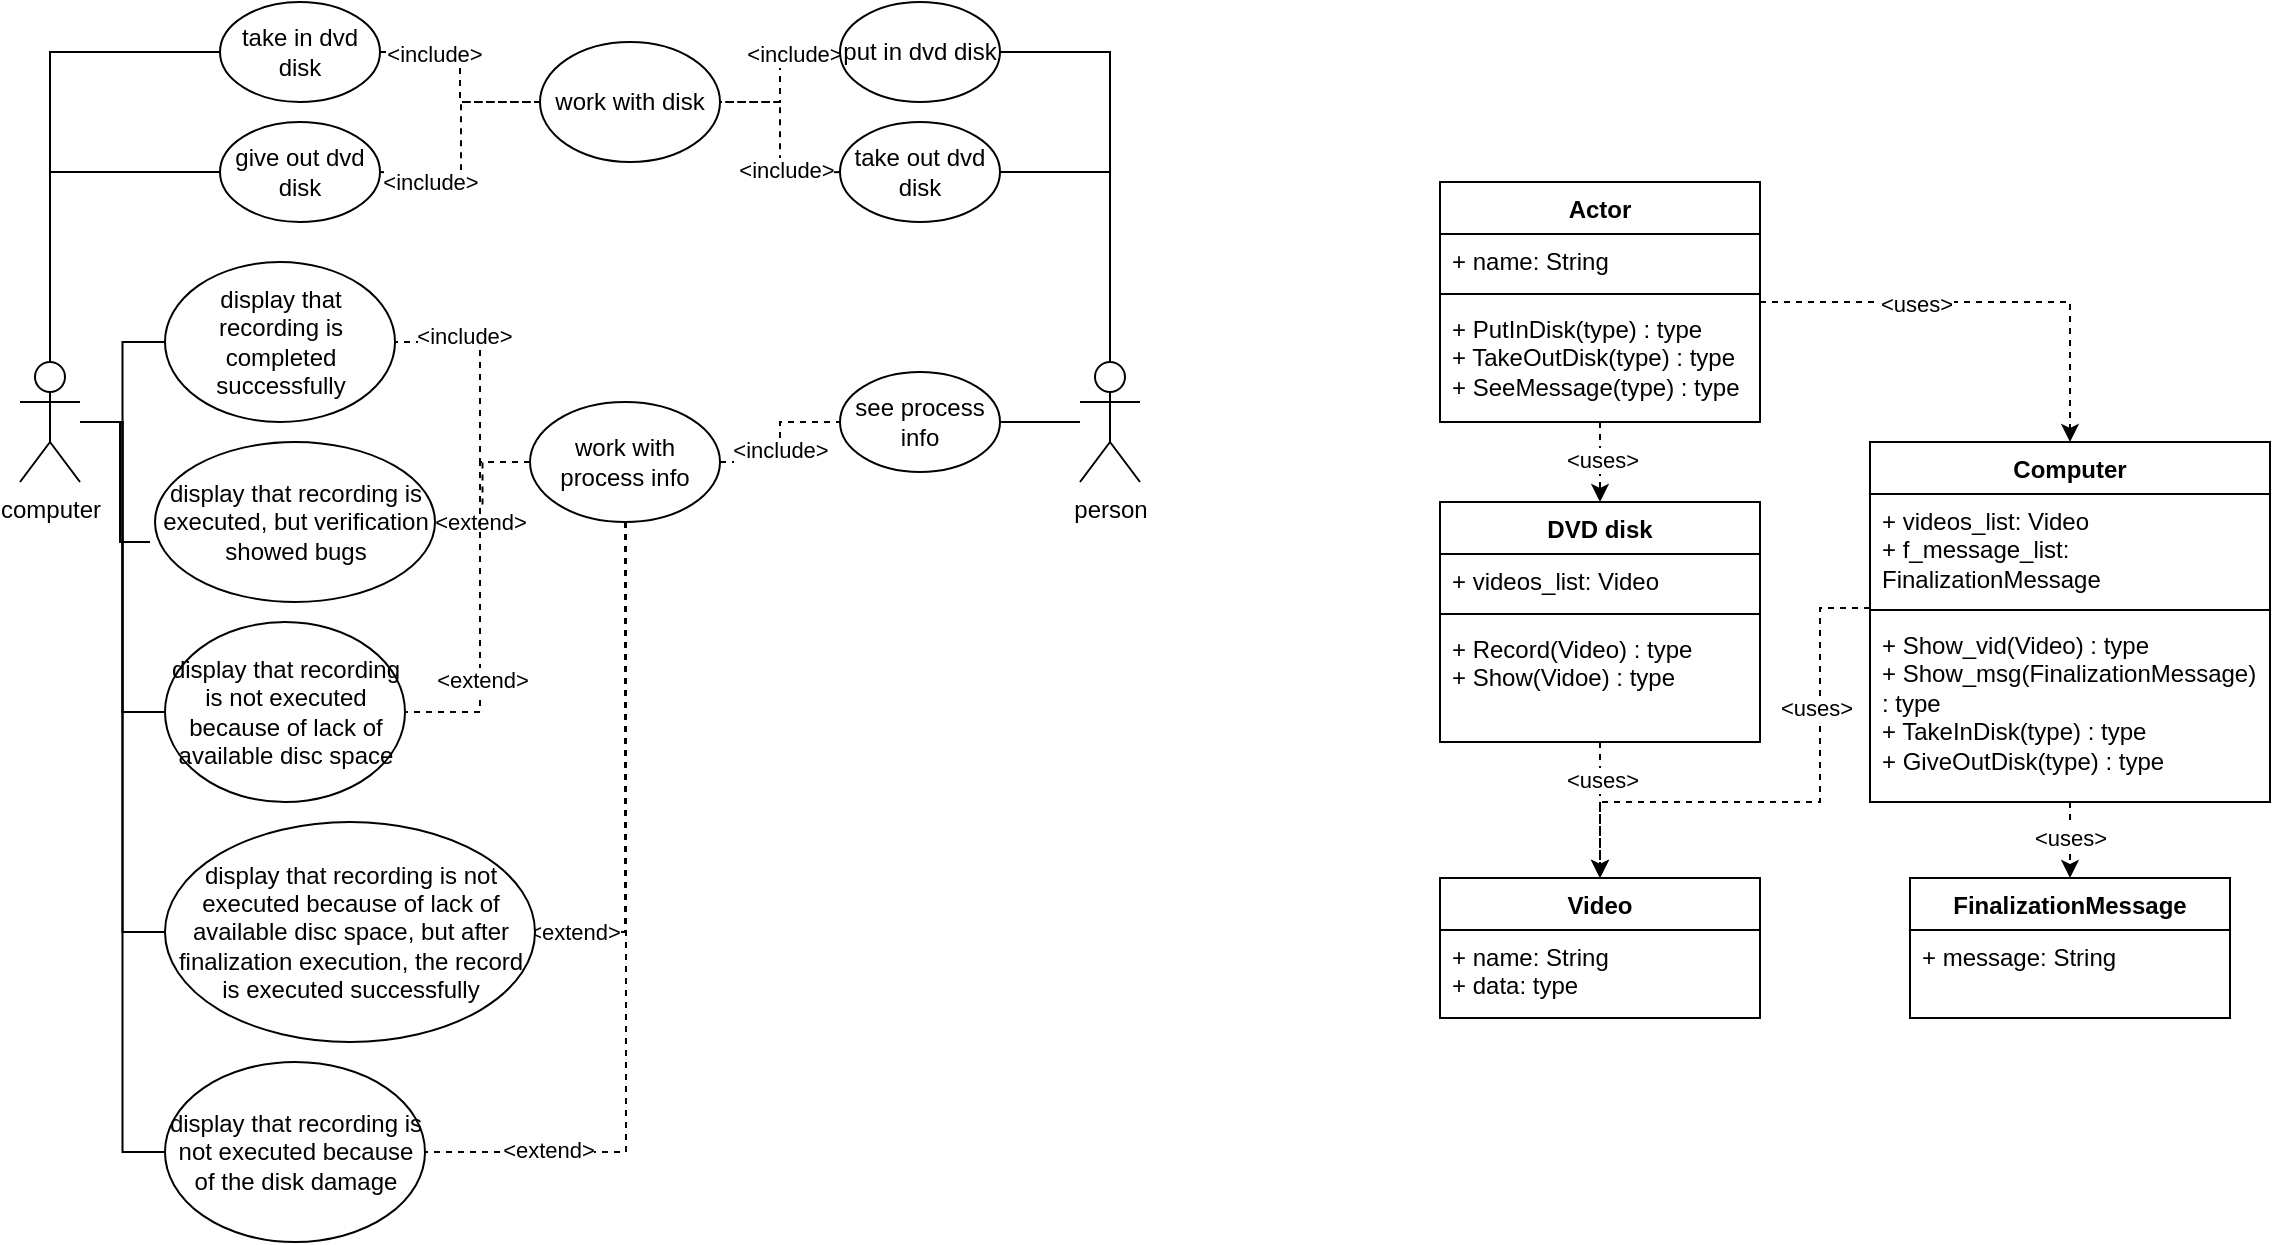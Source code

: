 <mxfile version="23.0.2" type="github">
  <diagram name="Page-1" id="Rd1XftkOouGfWtPl2LVk">
    <mxGraphModel dx="1687" dy="918" grid="1" gridSize="10" guides="1" tooltips="1" connect="1" arrows="1" fold="1" page="1" pageScale="1" pageWidth="850" pageHeight="1100" math="0" shadow="0">
      <root>
        <mxCell id="0" />
        <mxCell id="1" parent="0" />
        <mxCell id="f8p8U3fqvombOUlkbj62-29" style="edgeStyle=orthogonalEdgeStyle;rounded=0;orthogonalLoop=1;jettySize=auto;html=1;entryX=0;entryY=0.5;entryDx=0;entryDy=0;endArrow=none;endFill=0;" edge="1" parent="1" source="f8p8U3fqvombOUlkbj62-1" target="f8p8U3fqvombOUlkbj62-3">
          <mxGeometry relative="1" as="geometry">
            <Array as="points">
              <mxPoint x="25" y="165" />
            </Array>
          </mxGeometry>
        </mxCell>
        <mxCell id="f8p8U3fqvombOUlkbj62-31" style="edgeStyle=orthogonalEdgeStyle;rounded=0;orthogonalLoop=1;jettySize=auto;html=1;entryX=0;entryY=0.5;entryDx=0;entryDy=0;endArrow=none;endFill=0;" edge="1" parent="1" source="f8p8U3fqvombOUlkbj62-1" target="f8p8U3fqvombOUlkbj62-5">
          <mxGeometry relative="1" as="geometry">
            <Array as="points">
              <mxPoint x="25" y="225" />
            </Array>
          </mxGeometry>
        </mxCell>
        <mxCell id="f8p8U3fqvombOUlkbj62-34" style="edgeStyle=orthogonalEdgeStyle;rounded=0;orthogonalLoop=1;jettySize=auto;html=1;entryX=0;entryY=0.5;entryDx=0;entryDy=0;endArrow=none;endFill=0;" edge="1" parent="1" source="f8p8U3fqvombOUlkbj62-1" target="f8p8U3fqvombOUlkbj62-22">
          <mxGeometry relative="1" as="geometry" />
        </mxCell>
        <mxCell id="f8p8U3fqvombOUlkbj62-35" style="edgeStyle=orthogonalEdgeStyle;rounded=0;orthogonalLoop=1;jettySize=auto;html=1;entryX=0;entryY=0.5;entryDx=0;entryDy=0;endArrow=none;endFill=0;" edge="1" parent="1" source="f8p8U3fqvombOUlkbj62-1" target="f8p8U3fqvombOUlkbj62-23">
          <mxGeometry relative="1" as="geometry" />
        </mxCell>
        <mxCell id="f8p8U3fqvombOUlkbj62-36" style="edgeStyle=orthogonalEdgeStyle;rounded=0;orthogonalLoop=1;jettySize=auto;html=1;entryX=0;entryY=0.5;entryDx=0;entryDy=0;endArrow=none;endFill=0;" edge="1" parent="1" source="f8p8U3fqvombOUlkbj62-1" target="f8p8U3fqvombOUlkbj62-24">
          <mxGeometry relative="1" as="geometry" />
        </mxCell>
        <mxCell id="f8p8U3fqvombOUlkbj62-38" style="edgeStyle=orthogonalEdgeStyle;rounded=0;orthogonalLoop=1;jettySize=auto;html=1;entryX=0;entryY=0.5;entryDx=0;entryDy=0;endArrow=none;endFill=0;" edge="1" parent="1" source="f8p8U3fqvombOUlkbj62-1" target="f8p8U3fqvombOUlkbj62-21">
          <mxGeometry relative="1" as="geometry" />
        </mxCell>
        <mxCell id="f8p8U3fqvombOUlkbj62-1" value="computer" style="shape=umlActor;verticalLabelPosition=bottom;verticalAlign=top;html=1;outlineConnect=0;" vertex="1" parent="1">
          <mxGeometry x="10" y="320" width="30" height="60" as="geometry" />
        </mxCell>
        <mxCell id="f8p8U3fqvombOUlkbj62-2" value="work with disk" style="ellipse;whiteSpace=wrap;html=1;" vertex="1" parent="1">
          <mxGeometry x="270" y="160" width="90" height="60" as="geometry" />
        </mxCell>
        <mxCell id="f8p8U3fqvombOUlkbj62-10" style="edgeStyle=orthogonalEdgeStyle;rounded=0;orthogonalLoop=1;jettySize=auto;html=1;entryX=0;entryY=0.5;entryDx=0;entryDy=0;endArrow=none;endFill=0;dashed=1;" edge="1" parent="1" source="f8p8U3fqvombOUlkbj62-3" target="f8p8U3fqvombOUlkbj62-2">
          <mxGeometry relative="1" as="geometry" />
        </mxCell>
        <mxCell id="f8p8U3fqvombOUlkbj62-12" value="&amp;lt;include&amp;gt;" style="edgeLabel;html=1;align=center;verticalAlign=middle;resizable=0;points=[];" vertex="1" connectable="0" parent="f8p8U3fqvombOUlkbj62-10">
          <mxGeometry x="-0.486" y="-1" relative="1" as="geometry">
            <mxPoint as="offset" />
          </mxGeometry>
        </mxCell>
        <mxCell id="f8p8U3fqvombOUlkbj62-3" value="take in dvd disk" style="ellipse;whiteSpace=wrap;html=1;" vertex="1" parent="1">
          <mxGeometry x="110" y="140" width="80" height="50" as="geometry" />
        </mxCell>
        <mxCell id="f8p8U3fqvombOUlkbj62-11" style="edgeStyle=orthogonalEdgeStyle;rounded=0;orthogonalLoop=1;jettySize=auto;html=1;entryX=0;entryY=0.5;entryDx=0;entryDy=0;endArrow=none;endFill=0;dashed=1;" edge="1" parent="1" target="f8p8U3fqvombOUlkbj62-2">
          <mxGeometry relative="1" as="geometry">
            <mxPoint x="190.0" y="225.059" as="sourcePoint" />
          </mxGeometry>
        </mxCell>
        <mxCell id="f8p8U3fqvombOUlkbj62-13" value="&amp;lt;include&amp;gt;" style="edgeLabel;html=1;align=center;verticalAlign=middle;resizable=0;points=[];" vertex="1" connectable="0" parent="f8p8U3fqvombOUlkbj62-11">
          <mxGeometry x="-0.565" y="-4" relative="1" as="geometry">
            <mxPoint as="offset" />
          </mxGeometry>
        </mxCell>
        <mxCell id="f8p8U3fqvombOUlkbj62-5" value="give out dvd disk" style="ellipse;whiteSpace=wrap;html=1;" vertex="1" parent="1">
          <mxGeometry x="110" y="200" width="80" height="50" as="geometry" />
        </mxCell>
        <mxCell id="f8p8U3fqvombOUlkbj62-15" style="edgeStyle=orthogonalEdgeStyle;rounded=0;orthogonalLoop=1;jettySize=auto;html=1;entryX=1;entryY=0.5;entryDx=0;entryDy=0;endArrow=none;endFill=0;dashed=1;" edge="1" parent="1" target="f8p8U3fqvombOUlkbj62-2">
          <mxGeometry relative="1" as="geometry">
            <mxPoint x="420.0" y="225.059" as="sourcePoint" />
          </mxGeometry>
        </mxCell>
        <mxCell id="f8p8U3fqvombOUlkbj62-17" value="&amp;lt;include&amp;gt;" style="edgeLabel;html=1;align=center;verticalAlign=middle;resizable=0;points=[];" vertex="1" connectable="0" parent="f8p8U3fqvombOUlkbj62-15">
          <mxGeometry x="-0.432" y="-2" relative="1" as="geometry">
            <mxPoint as="offset" />
          </mxGeometry>
        </mxCell>
        <mxCell id="f8p8U3fqvombOUlkbj62-7" value="take out dvd disk" style="ellipse;whiteSpace=wrap;html=1;" vertex="1" parent="1">
          <mxGeometry x="420" y="200" width="80" height="50" as="geometry" />
        </mxCell>
        <mxCell id="f8p8U3fqvombOUlkbj62-14" style="edgeStyle=orthogonalEdgeStyle;rounded=0;orthogonalLoop=1;jettySize=auto;html=1;entryX=1;entryY=0.5;entryDx=0;entryDy=0;endArrow=none;endFill=0;dashed=1;" edge="1" parent="1" source="f8p8U3fqvombOUlkbj62-8" target="f8p8U3fqvombOUlkbj62-2">
          <mxGeometry relative="1" as="geometry" />
        </mxCell>
        <mxCell id="f8p8U3fqvombOUlkbj62-16" value="&amp;lt;include&amp;gt;" style="edgeLabel;html=1;align=center;verticalAlign=middle;resizable=0;points=[];" vertex="1" connectable="0" parent="f8p8U3fqvombOUlkbj62-14">
          <mxGeometry x="-0.459" y="1" relative="1" as="geometry">
            <mxPoint as="offset" />
          </mxGeometry>
        </mxCell>
        <mxCell id="f8p8U3fqvombOUlkbj62-8" value="put in dvd disk" style="ellipse;whiteSpace=wrap;html=1;" vertex="1" parent="1">
          <mxGeometry x="420" y="140" width="80" height="50" as="geometry" />
        </mxCell>
        <mxCell id="f8p8U3fqvombOUlkbj62-56" style="edgeStyle=orthogonalEdgeStyle;rounded=0;orthogonalLoop=1;jettySize=auto;html=1;entryX=1;entryY=0.5;entryDx=0;entryDy=0;endArrow=none;endFill=0;" edge="1" parent="1" source="f8p8U3fqvombOUlkbj62-18" target="f8p8U3fqvombOUlkbj62-8">
          <mxGeometry relative="1" as="geometry">
            <Array as="points">
              <mxPoint x="555" y="165" />
            </Array>
          </mxGeometry>
        </mxCell>
        <mxCell id="f8p8U3fqvombOUlkbj62-57" style="edgeStyle=orthogonalEdgeStyle;rounded=0;orthogonalLoop=1;jettySize=auto;html=1;entryX=1;entryY=0.5;entryDx=0;entryDy=0;endArrow=none;endFill=0;" edge="1" parent="1" source="f8p8U3fqvombOUlkbj62-18" target="f8p8U3fqvombOUlkbj62-7">
          <mxGeometry relative="1" as="geometry">
            <Array as="points">
              <mxPoint x="555" y="225" />
            </Array>
          </mxGeometry>
        </mxCell>
        <mxCell id="f8p8U3fqvombOUlkbj62-18" value="person" style="shape=umlActor;verticalLabelPosition=bottom;verticalAlign=top;html=1;outlineConnect=0;" vertex="1" parent="1">
          <mxGeometry x="540" y="320" width="30" height="60" as="geometry" />
        </mxCell>
        <mxCell id="f8p8U3fqvombOUlkbj62-41" style="edgeStyle=orthogonalEdgeStyle;rounded=0;orthogonalLoop=1;jettySize=auto;html=1;entryX=0;entryY=0.5;entryDx=0;entryDy=0;endArrow=none;endFill=0;dashed=1;" edge="1" parent="1" source="f8p8U3fqvombOUlkbj62-19" target="f8p8U3fqvombOUlkbj62-26">
          <mxGeometry relative="1" as="geometry" />
        </mxCell>
        <mxCell id="f8p8U3fqvombOUlkbj62-43" value="&amp;lt;include&amp;gt;" style="edgeLabel;html=1;align=center;verticalAlign=middle;resizable=0;points=[];" vertex="1" connectable="0" parent="f8p8U3fqvombOUlkbj62-41">
          <mxGeometry x="-0.085" relative="1" as="geometry">
            <mxPoint as="offset" />
          </mxGeometry>
        </mxCell>
        <mxCell id="f8p8U3fqvombOUlkbj62-44" style="edgeStyle=orthogonalEdgeStyle;rounded=0;orthogonalLoop=1;jettySize=auto;html=1;entryX=1;entryY=0.5;entryDx=0;entryDy=0;endArrow=none;endFill=0;dashed=1;" edge="1" parent="1" source="f8p8U3fqvombOUlkbj62-19" target="f8p8U3fqvombOUlkbj62-21">
          <mxGeometry relative="1" as="geometry">
            <Array as="points">
              <mxPoint x="240" y="370" />
              <mxPoint x="240" y="310" />
            </Array>
          </mxGeometry>
        </mxCell>
        <mxCell id="f8p8U3fqvombOUlkbj62-54" value="&amp;lt;include&amp;gt;" style="edgeLabel;html=1;align=center;verticalAlign=middle;resizable=0;points=[];" vertex="1" connectable="0" parent="f8p8U3fqvombOUlkbj62-44">
          <mxGeometry x="0.486" y="-3" relative="1" as="geometry">
            <mxPoint x="1" as="offset" />
          </mxGeometry>
        </mxCell>
        <mxCell id="f8p8U3fqvombOUlkbj62-45" style="edgeStyle=orthogonalEdgeStyle;rounded=0;orthogonalLoop=1;jettySize=auto;html=1;entryX=1;entryY=0.5;entryDx=0;entryDy=0;endArrow=none;endFill=0;dashed=1;" edge="1" parent="1" source="f8p8U3fqvombOUlkbj62-19" target="f8p8U3fqvombOUlkbj62-25">
          <mxGeometry relative="1" as="geometry" />
        </mxCell>
        <mxCell id="f8p8U3fqvombOUlkbj62-53" value="&amp;lt;extend&amp;gt;" style="edgeLabel;html=1;align=center;verticalAlign=middle;resizable=0;points=[];" vertex="1" connectable="0" parent="f8p8U3fqvombOUlkbj62-45">
          <mxGeometry x="0.611" y="5" relative="1" as="geometry">
            <mxPoint x="7" y="-5" as="offset" />
          </mxGeometry>
        </mxCell>
        <mxCell id="f8p8U3fqvombOUlkbj62-46" style="edgeStyle=orthogonalEdgeStyle;rounded=0;orthogonalLoop=1;jettySize=auto;html=1;entryX=1;entryY=0.5;entryDx=0;entryDy=0;endArrow=none;endFill=0;dashed=1;" edge="1" parent="1" source="f8p8U3fqvombOUlkbj62-19" target="f8p8U3fqvombOUlkbj62-22">
          <mxGeometry relative="1" as="geometry">
            <Array as="points">
              <mxPoint x="240" y="370" />
              <mxPoint x="240" y="495" />
            </Array>
          </mxGeometry>
        </mxCell>
        <mxCell id="f8p8U3fqvombOUlkbj62-55" value="&amp;lt;extend&amp;gt;" style="edgeLabel;html=1;align=center;verticalAlign=middle;resizable=0;points=[];" vertex="1" connectable="0" parent="f8p8U3fqvombOUlkbj62-46">
          <mxGeometry x="0.426" y="1" relative="1" as="geometry">
            <mxPoint as="offset" />
          </mxGeometry>
        </mxCell>
        <mxCell id="f8p8U3fqvombOUlkbj62-47" style="edgeStyle=orthogonalEdgeStyle;rounded=0;orthogonalLoop=1;jettySize=auto;html=1;entryX=1;entryY=0.5;entryDx=0;entryDy=0;endArrow=none;endFill=0;dashed=1;" edge="1" parent="1" source="f8p8U3fqvombOUlkbj62-19" target="f8p8U3fqvombOUlkbj62-23">
          <mxGeometry relative="1" as="geometry" />
        </mxCell>
        <mxCell id="f8p8U3fqvombOUlkbj62-51" value="&amp;lt;extend&amp;gt;" style="edgeLabel;html=1;align=center;verticalAlign=middle;resizable=0;points=[];" vertex="1" connectable="0" parent="f8p8U3fqvombOUlkbj62-47">
          <mxGeometry x="0.846" relative="1" as="geometry">
            <mxPoint as="offset" />
          </mxGeometry>
        </mxCell>
        <mxCell id="f8p8U3fqvombOUlkbj62-48" style="edgeStyle=orthogonalEdgeStyle;rounded=0;orthogonalLoop=1;jettySize=auto;html=1;entryX=1;entryY=0.5;entryDx=0;entryDy=0;endArrow=none;endFill=0;dashed=1;" edge="1" parent="1" target="f8p8U3fqvombOUlkbj62-24">
          <mxGeometry relative="1" as="geometry">
            <mxPoint x="313" y="400" as="sourcePoint" />
            <Array as="points">
              <mxPoint x="313" y="715" />
            </Array>
          </mxGeometry>
        </mxCell>
        <mxCell id="f8p8U3fqvombOUlkbj62-50" value="&amp;lt;extend&amp;gt;" style="edgeLabel;html=1;align=center;verticalAlign=middle;resizable=0;points=[];" vertex="1" connectable="0" parent="f8p8U3fqvombOUlkbj62-48">
          <mxGeometry x="0.705" y="-1" relative="1" as="geometry">
            <mxPoint as="offset" />
          </mxGeometry>
        </mxCell>
        <mxCell id="f8p8U3fqvombOUlkbj62-19" value="work with process info" style="ellipse;whiteSpace=wrap;html=1;" vertex="1" parent="1">
          <mxGeometry x="265" y="340" width="95" height="60" as="geometry" />
        </mxCell>
        <mxCell id="f8p8U3fqvombOUlkbj62-21" value="display that recording is completed successfully" style="ellipse;whiteSpace=wrap;html=1;" vertex="1" parent="1">
          <mxGeometry x="82.5" y="270" width="115" height="80" as="geometry" />
        </mxCell>
        <mxCell id="f8p8U3fqvombOUlkbj62-22" value="display that recording is not executed because of lack of available disc space" style="ellipse;whiteSpace=wrap;html=1;" vertex="1" parent="1">
          <mxGeometry x="82.5" y="450" width="120" height="90" as="geometry" />
        </mxCell>
        <mxCell id="f8p8U3fqvombOUlkbj62-23" value="display that recording is not executed because of lack of available disc space, but after finalization execution, the record is executed successfully" style="ellipse;whiteSpace=wrap;html=1;" vertex="1" parent="1">
          <mxGeometry x="82.5" y="550" width="185" height="110" as="geometry" />
        </mxCell>
        <mxCell id="f8p8U3fqvombOUlkbj62-24" value="display that recording is not executed because of the disk damage" style="ellipse;whiteSpace=wrap;html=1;" vertex="1" parent="1">
          <mxGeometry x="82.5" y="670" width="130" height="90" as="geometry" />
        </mxCell>
        <mxCell id="f8p8U3fqvombOUlkbj62-25" value="display that recording is executed, but verification showed bugs" style="ellipse;whiteSpace=wrap;html=1;" vertex="1" parent="1">
          <mxGeometry x="77.5" y="360" width="140" height="80" as="geometry" />
        </mxCell>
        <mxCell id="f8p8U3fqvombOUlkbj62-40" style="edgeStyle=orthogonalEdgeStyle;rounded=0;orthogonalLoop=1;jettySize=auto;html=1;endArrow=none;endFill=0;" edge="1" parent="1" source="f8p8U3fqvombOUlkbj62-26" target="f8p8U3fqvombOUlkbj62-18">
          <mxGeometry relative="1" as="geometry" />
        </mxCell>
        <mxCell id="f8p8U3fqvombOUlkbj62-26" value="see process info" style="ellipse;whiteSpace=wrap;html=1;" vertex="1" parent="1">
          <mxGeometry x="420" y="325" width="80" height="50" as="geometry" />
        </mxCell>
        <mxCell id="f8p8U3fqvombOUlkbj62-37" style="edgeStyle=orthogonalEdgeStyle;rounded=0;orthogonalLoop=1;jettySize=auto;html=1;entryX=-0.018;entryY=0.625;entryDx=0;entryDy=0;entryPerimeter=0;endArrow=none;endFill=0;" edge="1" parent="1" source="f8p8U3fqvombOUlkbj62-1" target="f8p8U3fqvombOUlkbj62-25">
          <mxGeometry relative="1" as="geometry">
            <Array as="points">
              <mxPoint x="60" y="350" />
              <mxPoint x="60" y="410" />
            </Array>
          </mxGeometry>
        </mxCell>
        <mxCell id="f8p8U3fqvombOUlkbj62-68" style="edgeStyle=orthogonalEdgeStyle;rounded=0;orthogonalLoop=1;jettySize=auto;html=1;entryX=0.5;entryY=0;entryDx=0;entryDy=0;dashed=1;" edge="1" parent="1" source="f8p8U3fqvombOUlkbj62-60" target="f8p8U3fqvombOUlkbj62-64">
          <mxGeometry relative="1" as="geometry" />
        </mxCell>
        <mxCell id="f8p8U3fqvombOUlkbj62-69" value="&amp;lt;uses&amp;gt;" style="edgeLabel;html=1;align=center;verticalAlign=middle;resizable=0;points=[];" vertex="1" connectable="0" parent="f8p8U3fqvombOUlkbj62-68">
          <mxGeometry x="-0.082" y="1" relative="1" as="geometry">
            <mxPoint y="-12" as="offset" />
          </mxGeometry>
        </mxCell>
        <mxCell id="f8p8U3fqvombOUlkbj62-60" value="DVD disk" style="swimlane;fontStyle=1;align=center;verticalAlign=top;childLayout=stackLayout;horizontal=1;startSize=26;horizontalStack=0;resizeParent=1;resizeParentMax=0;resizeLast=0;collapsible=1;marginBottom=0;whiteSpace=wrap;html=1;" vertex="1" parent="1">
          <mxGeometry x="720" y="390" width="160" height="120" as="geometry" />
        </mxCell>
        <mxCell id="f8p8U3fqvombOUlkbj62-61" value="+ videos_list: Video" style="text;strokeColor=none;fillColor=none;align=left;verticalAlign=top;spacingLeft=4;spacingRight=4;overflow=hidden;rotatable=0;points=[[0,0.5],[1,0.5]];portConstraint=eastwest;whiteSpace=wrap;html=1;" vertex="1" parent="f8p8U3fqvombOUlkbj62-60">
          <mxGeometry y="26" width="160" height="26" as="geometry" />
        </mxCell>
        <mxCell id="f8p8U3fqvombOUlkbj62-62" value="" style="line;strokeWidth=1;fillColor=none;align=left;verticalAlign=middle;spacingTop=-1;spacingLeft=3;spacingRight=3;rotatable=0;labelPosition=right;points=[];portConstraint=eastwest;strokeColor=inherit;" vertex="1" parent="f8p8U3fqvombOUlkbj62-60">
          <mxGeometry y="52" width="160" height="8" as="geometry" />
        </mxCell>
        <mxCell id="f8p8U3fqvombOUlkbj62-63" value="+ Record(Video) : type&lt;br&gt;+ Show(Vidoe) : type" style="text;strokeColor=none;fillColor=none;align=left;verticalAlign=top;spacingLeft=4;spacingRight=4;overflow=hidden;rotatable=0;points=[[0,0.5],[1,0.5]];portConstraint=eastwest;whiteSpace=wrap;html=1;" vertex="1" parent="f8p8U3fqvombOUlkbj62-60">
          <mxGeometry y="60" width="160" height="60" as="geometry" />
        </mxCell>
        <mxCell id="f8p8U3fqvombOUlkbj62-64" value="Video" style="swimlane;fontStyle=1;align=center;verticalAlign=top;childLayout=stackLayout;horizontal=1;startSize=26;horizontalStack=0;resizeParent=1;resizeParentMax=0;resizeLast=0;collapsible=1;marginBottom=0;whiteSpace=wrap;html=1;" vertex="1" parent="1">
          <mxGeometry x="720" y="578" width="160" height="70" as="geometry" />
        </mxCell>
        <mxCell id="f8p8U3fqvombOUlkbj62-65" value="+ name: String&lt;br&gt;+ data: type" style="text;strokeColor=none;fillColor=none;align=left;verticalAlign=top;spacingLeft=4;spacingRight=4;overflow=hidden;rotatable=0;points=[[0,0.5],[1,0.5]];portConstraint=eastwest;whiteSpace=wrap;html=1;" vertex="1" parent="f8p8U3fqvombOUlkbj62-64">
          <mxGeometry y="26" width="160" height="44" as="geometry" />
        </mxCell>
        <mxCell id="f8p8U3fqvombOUlkbj62-78" style="edgeStyle=orthogonalEdgeStyle;rounded=0;orthogonalLoop=1;jettySize=auto;html=1;entryX=0.5;entryY=0;entryDx=0;entryDy=0;dashed=1;" edge="1" parent="1" source="f8p8U3fqvombOUlkbj62-71" target="f8p8U3fqvombOUlkbj62-76">
          <mxGeometry relative="1" as="geometry" />
        </mxCell>
        <mxCell id="f8p8U3fqvombOUlkbj62-79" value="&amp;lt;uses&amp;gt;" style="edgeLabel;html=1;align=center;verticalAlign=middle;resizable=0;points=[];" vertex="1" connectable="0" parent="f8p8U3fqvombOUlkbj62-78">
          <mxGeometry x="-0.145" relative="1" as="geometry">
            <mxPoint as="offset" />
          </mxGeometry>
        </mxCell>
        <mxCell id="f8p8U3fqvombOUlkbj62-80" style="edgeStyle=orthogonalEdgeStyle;rounded=0;orthogonalLoop=1;jettySize=auto;html=1;entryX=0.5;entryY=0;entryDx=0;entryDy=0;exitX=0;exitY=0.5;exitDx=0;exitDy=0;dashed=1;" edge="1" parent="1" source="f8p8U3fqvombOUlkbj62-72" target="f8p8U3fqvombOUlkbj62-64">
          <mxGeometry relative="1" as="geometry">
            <Array as="points">
              <mxPoint x="910" y="443" />
              <mxPoint x="910" y="540" />
              <mxPoint x="800" y="540" />
            </Array>
          </mxGeometry>
        </mxCell>
        <mxCell id="f8p8U3fqvombOUlkbj62-81" value="&amp;lt;uses&amp;gt;" style="edgeLabel;html=1;align=center;verticalAlign=middle;resizable=0;points=[];" vertex="1" connectable="0" parent="f8p8U3fqvombOUlkbj62-80">
          <mxGeometry x="-0.304" y="-2" relative="1" as="geometry">
            <mxPoint as="offset" />
          </mxGeometry>
        </mxCell>
        <mxCell id="f8p8U3fqvombOUlkbj62-71" value="Computer" style="swimlane;fontStyle=1;align=center;verticalAlign=top;childLayout=stackLayout;horizontal=1;startSize=26;horizontalStack=0;resizeParent=1;resizeParentMax=0;resizeLast=0;collapsible=1;marginBottom=0;whiteSpace=wrap;html=1;" vertex="1" parent="1">
          <mxGeometry x="935" y="360" width="200" height="180" as="geometry" />
        </mxCell>
        <mxCell id="f8p8U3fqvombOUlkbj62-72" value="+ videos_list: Video&lt;br&gt;+ f_message_list:&amp;nbsp;&lt;br&gt;FinalizationMessage" style="text;strokeColor=none;fillColor=none;align=left;verticalAlign=top;spacingLeft=4;spacingRight=4;overflow=hidden;rotatable=0;points=[[0,0.5],[1,0.5]];portConstraint=eastwest;whiteSpace=wrap;html=1;" vertex="1" parent="f8p8U3fqvombOUlkbj62-71">
          <mxGeometry y="26" width="200" height="54" as="geometry" />
        </mxCell>
        <mxCell id="f8p8U3fqvombOUlkbj62-73" value="" style="line;strokeWidth=1;fillColor=none;align=left;verticalAlign=middle;spacingTop=-1;spacingLeft=3;spacingRight=3;rotatable=0;labelPosition=right;points=[];portConstraint=eastwest;strokeColor=inherit;" vertex="1" parent="f8p8U3fqvombOUlkbj62-71">
          <mxGeometry y="80" width="200" height="8" as="geometry" />
        </mxCell>
        <mxCell id="f8p8U3fqvombOUlkbj62-74" value="+ Show_vid(Video) : type&lt;br&gt;+ Show_msg(FinalizationMessage) : type&lt;br&gt;+ TakeInDisk(type) : type&lt;br&gt;+ GiveOutDisk(type) : type" style="text;strokeColor=none;fillColor=none;align=left;verticalAlign=top;spacingLeft=4;spacingRight=4;overflow=hidden;rotatable=0;points=[[0,0.5],[1,0.5]];portConstraint=eastwest;whiteSpace=wrap;html=1;" vertex="1" parent="f8p8U3fqvombOUlkbj62-71">
          <mxGeometry y="88" width="200" height="92" as="geometry" />
        </mxCell>
        <mxCell id="f8p8U3fqvombOUlkbj62-76" value="FinalizationMessage" style="swimlane;fontStyle=1;align=center;verticalAlign=top;childLayout=stackLayout;horizontal=1;startSize=26;horizontalStack=0;resizeParent=1;resizeParentMax=0;resizeLast=0;collapsible=1;marginBottom=0;whiteSpace=wrap;html=1;" vertex="1" parent="1">
          <mxGeometry x="955" y="578" width="160" height="70" as="geometry" />
        </mxCell>
        <mxCell id="f8p8U3fqvombOUlkbj62-77" value="+ message: String" style="text;strokeColor=none;fillColor=none;align=left;verticalAlign=top;spacingLeft=4;spacingRight=4;overflow=hidden;rotatable=0;points=[[0,0.5],[1,0.5]];portConstraint=eastwest;whiteSpace=wrap;html=1;" vertex="1" parent="f8p8U3fqvombOUlkbj62-76">
          <mxGeometry y="26" width="160" height="44" as="geometry" />
        </mxCell>
        <mxCell id="f8p8U3fqvombOUlkbj62-90" style="edgeStyle=orthogonalEdgeStyle;rounded=0;orthogonalLoop=1;jettySize=auto;html=1;entryX=0.5;entryY=0;entryDx=0;entryDy=0;dashed=1;" edge="1" parent="1" source="f8p8U3fqvombOUlkbj62-86" target="f8p8U3fqvombOUlkbj62-60">
          <mxGeometry relative="1" as="geometry" />
        </mxCell>
        <mxCell id="f8p8U3fqvombOUlkbj62-91" value="&amp;lt;uses&amp;gt;" style="edgeLabel;html=1;align=center;verticalAlign=middle;resizable=0;points=[];" vertex="1" connectable="0" parent="f8p8U3fqvombOUlkbj62-90">
          <mxGeometry x="-0.076" y="1" relative="1" as="geometry">
            <mxPoint as="offset" />
          </mxGeometry>
        </mxCell>
        <mxCell id="f8p8U3fqvombOUlkbj62-92" style="edgeStyle=orthogonalEdgeStyle;rounded=0;orthogonalLoop=1;jettySize=auto;html=1;entryX=0.5;entryY=0;entryDx=0;entryDy=0;dashed=1;" edge="1" parent="1" source="f8p8U3fqvombOUlkbj62-86" target="f8p8U3fqvombOUlkbj62-71">
          <mxGeometry relative="1" as="geometry" />
        </mxCell>
        <mxCell id="f8p8U3fqvombOUlkbj62-94" value="&amp;lt;uses&amp;gt;" style="edgeLabel;html=1;align=center;verticalAlign=middle;resizable=0;points=[];" vertex="1" connectable="0" parent="f8p8U3fqvombOUlkbj62-92">
          <mxGeometry x="-0.309" y="-1" relative="1" as="geometry">
            <mxPoint as="offset" />
          </mxGeometry>
        </mxCell>
        <mxCell id="f8p8U3fqvombOUlkbj62-86" value="Actor" style="swimlane;fontStyle=1;align=center;verticalAlign=top;childLayout=stackLayout;horizontal=1;startSize=26;horizontalStack=0;resizeParent=1;resizeParentMax=0;resizeLast=0;collapsible=1;marginBottom=0;whiteSpace=wrap;html=1;" vertex="1" parent="1">
          <mxGeometry x="720" y="230" width="160" height="120" as="geometry" />
        </mxCell>
        <mxCell id="f8p8U3fqvombOUlkbj62-87" value="+ name: String" style="text;strokeColor=none;fillColor=none;align=left;verticalAlign=top;spacingLeft=4;spacingRight=4;overflow=hidden;rotatable=0;points=[[0,0.5],[1,0.5]];portConstraint=eastwest;whiteSpace=wrap;html=1;" vertex="1" parent="f8p8U3fqvombOUlkbj62-86">
          <mxGeometry y="26" width="160" height="26" as="geometry" />
        </mxCell>
        <mxCell id="f8p8U3fqvombOUlkbj62-88" value="" style="line;strokeWidth=1;fillColor=none;align=left;verticalAlign=middle;spacingTop=-1;spacingLeft=3;spacingRight=3;rotatable=0;labelPosition=right;points=[];portConstraint=eastwest;strokeColor=inherit;" vertex="1" parent="f8p8U3fqvombOUlkbj62-86">
          <mxGeometry y="52" width="160" height="8" as="geometry" />
        </mxCell>
        <mxCell id="f8p8U3fqvombOUlkbj62-89" value="+ PutInDisk(type) : type&lt;br&gt;+ TakeOutDisk(type) : type&lt;br&gt;+ SeeMessage(type) : type" style="text;strokeColor=none;fillColor=none;align=left;verticalAlign=top;spacingLeft=4;spacingRight=4;overflow=hidden;rotatable=0;points=[[0,0.5],[1,0.5]];portConstraint=eastwest;whiteSpace=wrap;html=1;" vertex="1" parent="f8p8U3fqvombOUlkbj62-86">
          <mxGeometry y="60" width="160" height="60" as="geometry" />
        </mxCell>
      </root>
    </mxGraphModel>
  </diagram>
</mxfile>
